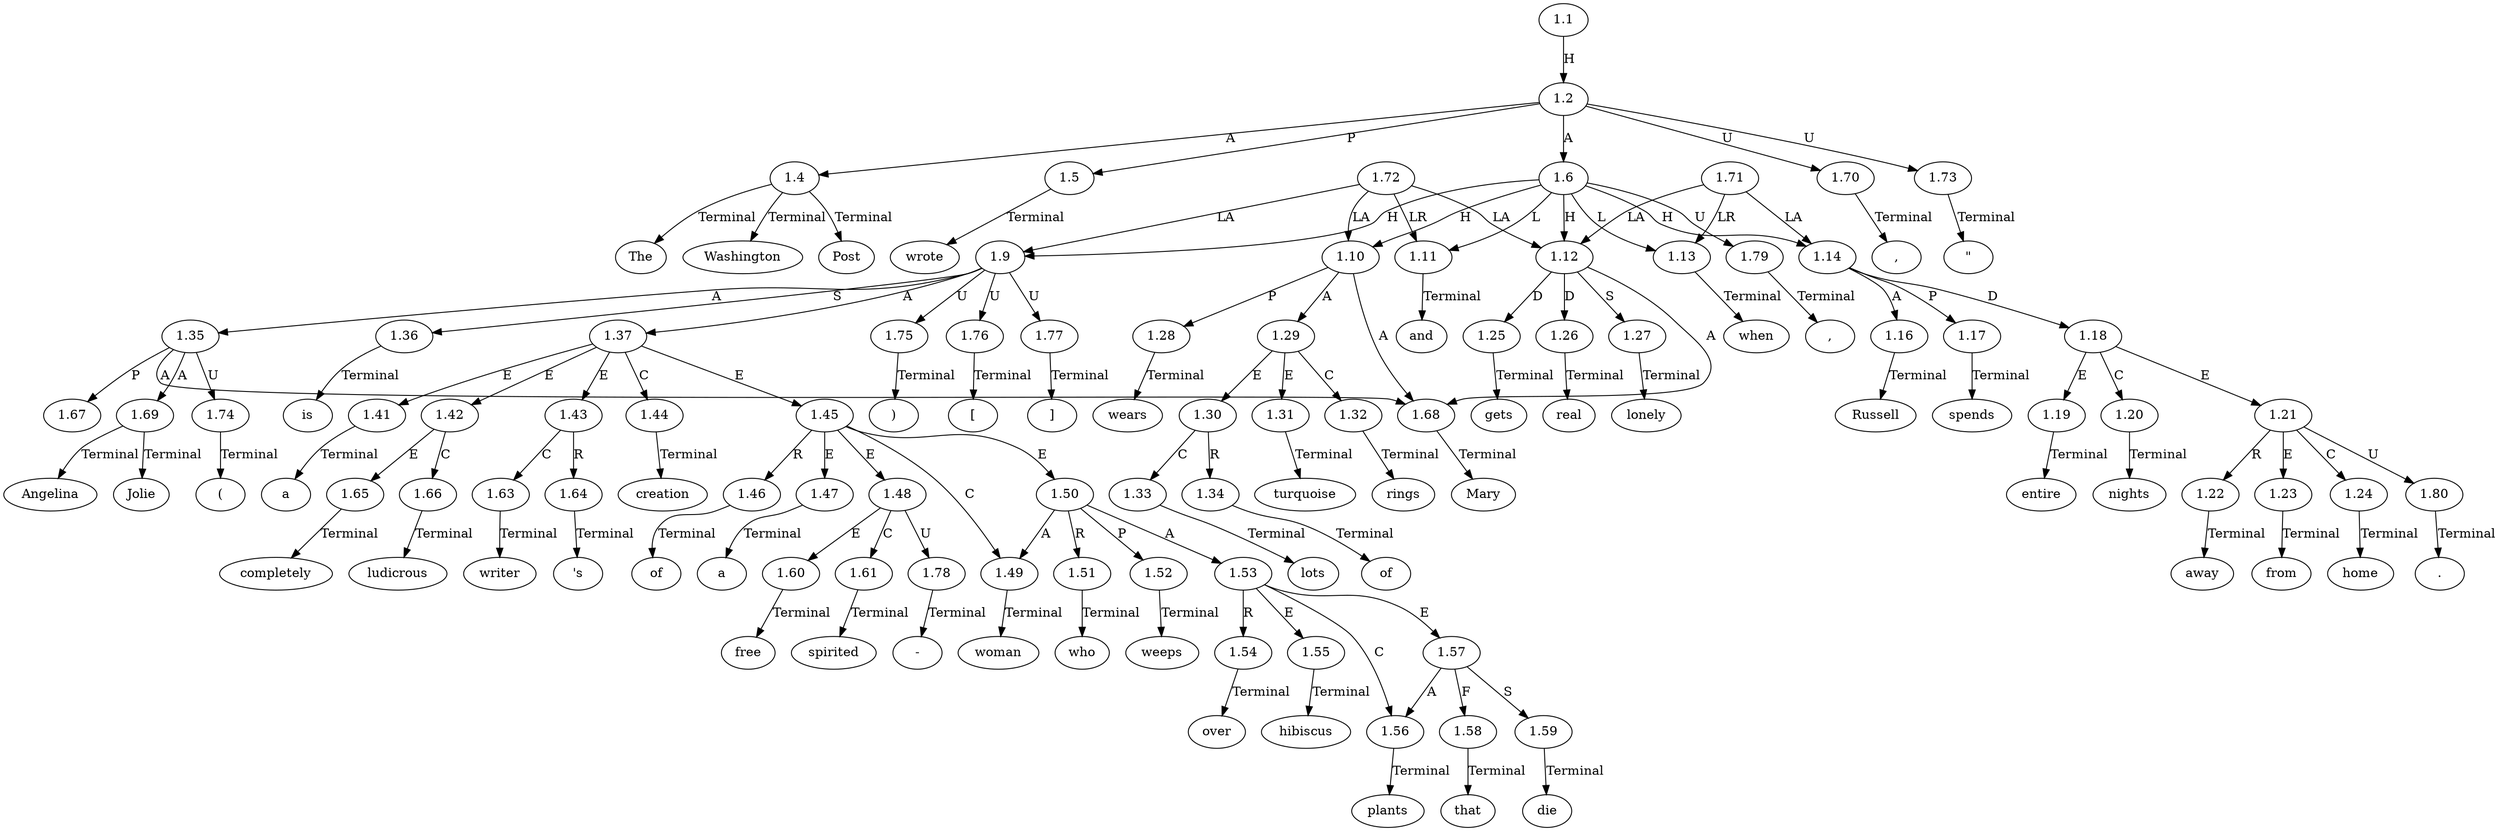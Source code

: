 // Graph
digraph {
	0.1 [label=The ordering=out]
	0.10 [label=Jolie ordering=out]
	0.11 [label=")" ordering=out]
	0.12 [label="[" ordering=out]
	0.13 [label=is ordering=out]
	0.14 [label="]" ordering=out]
	0.15 [label=a ordering=out]
	0.16 [label=completely ordering=out]
	0.17 [label=ludicrous ordering=out]
	0.18 [label=writer ordering=out]
	0.19 [label="'s" ordering=out]
	0.2 [label=Washington ordering=out]
	0.20 [label=creation ordering=out]
	0.21 [label=of ordering=out]
	0.22 [label=a ordering=out]
	0.23 [label=free ordering=out]
	0.24 [label="-" ordering=out]
	0.25 [label=spirited ordering=out]
	0.26 [label=woman ordering=out]
	0.27 [label=who ordering=out]
	0.28 [label=weeps ordering=out]
	0.29 [label=over ordering=out]
	0.3 [label=Post ordering=out]
	0.30 [label=hibiscus ordering=out]
	0.31 [label=plants ordering=out]
	0.32 [label=that ordering=out]
	0.33 [label=die ordering=out]
	0.34 [label="," ordering=out]
	0.35 [label=wears ordering=out]
	0.36 [label=lots ordering=out]
	0.37 [label=of ordering=out]
	0.38 [label=turquoise ordering=out]
	0.39 [label=rings ordering=out]
	0.4 [label=wrote ordering=out]
	0.40 [label=and ordering=out]
	0.41 [label=gets ordering=out]
	0.42 [label=real ordering=out]
	0.43 [label=lonely ordering=out]
	0.44 [label=when ordering=out]
	0.45 [label=Russell ordering=out]
	0.46 [label=spends ordering=out]
	0.47 [label=entire ordering=out]
	0.48 [label=nights ordering=out]
	0.49 [label=away ordering=out]
	0.5 [label="," ordering=out]
	0.50 [label=from ordering=out]
	0.51 [label=home ordering=out]
	0.52 [label="." ordering=out]
	0.6 [label="\"" ordering=out]
	0.7 [label=Mary ordering=out]
	0.8 [label="(" ordering=out]
	0.9 [label=Angelina ordering=out]
	1.1 [label=1.1 ordering=out]
	1.2 [label=1.2 ordering=out]
	1.4 [label=1.4 ordering=out]
	1.5 [label=1.5 ordering=out]
	1.6 [label=1.6 ordering=out]
	1.9 [label=1.9 ordering=out]
	1.10 [label=1.10 ordering=out]
	1.11 [label=1.11 ordering=out]
	1.12 [label=1.12 ordering=out]
	1.13 [label=1.13 ordering=out]
	1.14 [label=1.14 ordering=out]
	1.16 [label=1.16 ordering=out]
	1.17 [label=1.17 ordering=out]
	1.18 [label=1.18 ordering=out]
	1.19 [label=1.19 ordering=out]
	1.20 [label=1.20 ordering=out]
	1.21 [label=1.21 ordering=out]
	1.22 [label=1.22 ordering=out]
	1.23 [label=1.23 ordering=out]
	1.24 [label=1.24 ordering=out]
	1.25 [label=1.25 ordering=out]
	1.26 [label=1.26 ordering=out]
	1.27 [label=1.27 ordering=out]
	1.28 [label=1.28 ordering=out]
	1.29 [label=1.29 ordering=out]
	1.30 [label=1.30 ordering=out]
	1.31 [label=1.31 ordering=out]
	1.32 [label=1.32 ordering=out]
	1.33 [label=1.33 ordering=out]
	1.34 [label=1.34 ordering=out]
	1.35 [label=1.35 ordering=out]
	1.36 [label=1.36 ordering=out]
	1.37 [label=1.37 ordering=out]
	1.41 [label=1.41 ordering=out]
	1.42 [label=1.42 ordering=out]
	1.43 [label=1.43 ordering=out]
	1.44 [label=1.44 ordering=out]
	1.45 [label=1.45 ordering=out]
	1.46 [label=1.46 ordering=out]
	1.47 [label=1.47 ordering=out]
	1.48 [label=1.48 ordering=out]
	1.49 [label=1.49 ordering=out]
	1.50 [label=1.50 ordering=out]
	1.51 [label=1.51 ordering=out]
	1.52 [label=1.52 ordering=out]
	1.53 [label=1.53 ordering=out]
	1.54 [label=1.54 ordering=out]
	1.55 [label=1.55 ordering=out]
	1.56 [label=1.56 ordering=out]
	1.57 [label=1.57 ordering=out]
	1.58 [label=1.58 ordering=out]
	1.59 [label=1.59 ordering=out]
	1.60 [label=1.60 ordering=out]
	1.61 [label=1.61 ordering=out]
	1.63 [label=1.63 ordering=out]
	1.64 [label=1.64 ordering=out]
	1.65 [label=1.65 ordering=out]
	1.66 [label=1.66 ordering=out]
	1.67 [label=1.67 ordering=out]
	1.68 [label=1.68 ordering=out]
	1.69 [label=1.69 ordering=out]
	1.70 [label=1.70 ordering=out]
	1.71 [label=1.71 ordering=out]
	1.72 [label=1.72 ordering=out]
	1.73 [label=1.73 ordering=out]
	1.74 [label=1.74 ordering=out]
	1.75 [label=1.75 ordering=out]
	1.76 [label=1.76 ordering=out]
	1.77 [label=1.77 ordering=out]
	1.78 [label=1.78 ordering=out]
	1.79 [label=1.79 ordering=out]
	1.80 [label=1.80 ordering=out]
	1.1 -> 1.2 [label=H ordering=out]
	1.2 -> 1.4 [label=A ordering=out]
	1.2 -> 1.5 [label=P ordering=out]
	1.2 -> 1.6 [label=A ordering=out]
	1.2 -> 1.70 [label=U ordering=out]
	1.2 -> 1.73 [label=U ordering=out]
	1.4 -> 0.1 [label=Terminal ordering=out]
	1.4 -> 0.2 [label=Terminal ordering=out]
	1.4 -> 0.3 [label=Terminal ordering=out]
	1.5 -> 0.4 [label=Terminal ordering=out]
	1.6 -> 1.9 [label=H ordering=out]
	1.6 -> 1.10 [label=H ordering=out]
	1.6 -> 1.11 [label=L ordering=out]
	1.6 -> 1.12 [label=H ordering=out]
	1.6 -> 1.13 [label=L ordering=out]
	1.6 -> 1.14 [label=H ordering=out]
	1.6 -> 1.79 [label=U ordering=out]
	1.9 -> 1.35 [label=A ordering=out]
	1.9 -> 1.36 [label=S ordering=out]
	1.9 -> 1.37 [label=A ordering=out]
	1.9 -> 1.75 [label=U ordering=out]
	1.9 -> 1.76 [label=U ordering=out]
	1.9 -> 1.77 [label=U ordering=out]
	1.10 -> 1.28 [label=P ordering=out]
	1.10 -> 1.29 [label=A ordering=out]
	1.10 -> 1.68 [label=A ordering=out]
	1.11 -> 0.40 [label=Terminal ordering=out]
	1.12 -> 1.25 [label=D ordering=out]
	1.12 -> 1.26 [label=D ordering=out]
	1.12 -> 1.27 [label=S ordering=out]
	1.12 -> 1.68 [label=A ordering=out]
	1.13 -> 0.44 [label=Terminal ordering=out]
	1.14 -> 1.16 [label=A ordering=out]
	1.14 -> 1.17 [label=P ordering=out]
	1.14 -> 1.18 [label=D ordering=out]
	1.16 -> 0.45 [label=Terminal ordering=out]
	1.17 -> 0.46 [label=Terminal ordering=out]
	1.18 -> 1.19 [label=E ordering=out]
	1.18 -> 1.20 [label=C ordering=out]
	1.18 -> 1.21 [label=E ordering=out]
	1.19 -> 0.47 [label=Terminal ordering=out]
	1.20 -> 0.48 [label=Terminal ordering=out]
	1.21 -> 1.22 [label=R ordering=out]
	1.21 -> 1.23 [label=E ordering=out]
	1.21 -> 1.24 [label=C ordering=out]
	1.21 -> 1.80 [label=U ordering=out]
	1.22 -> 0.49 [label=Terminal ordering=out]
	1.23 -> 0.50 [label=Terminal ordering=out]
	1.24 -> 0.51 [label=Terminal ordering=out]
	1.25 -> 0.41 [label=Terminal ordering=out]
	1.26 -> 0.42 [label=Terminal ordering=out]
	1.27 -> 0.43 [label=Terminal ordering=out]
	1.28 -> 0.35 [label=Terminal ordering=out]
	1.29 -> 1.30 [label=E ordering=out]
	1.29 -> 1.31 [label=E ordering=out]
	1.29 -> 1.32 [label=C ordering=out]
	1.30 -> 1.33 [label=C ordering=out]
	1.30 -> 1.34 [label=R ordering=out]
	1.31 -> 0.38 [label=Terminal ordering=out]
	1.32 -> 0.39 [label=Terminal ordering=out]
	1.33 -> 0.36 [label=Terminal ordering=out]
	1.34 -> 0.37 [label=Terminal ordering=out]
	1.35 -> 1.67 [label=P ordering=out]
	1.35 -> 1.68 [label=A ordering=out]
	1.35 -> 1.69 [label=A ordering=out]
	1.35 -> 1.74 [label=U ordering=out]
	1.36 -> 0.13 [label=Terminal ordering=out]
	1.37 -> 1.41 [label=E ordering=out]
	1.37 -> 1.42 [label=E ordering=out]
	1.37 -> 1.43 [label=E ordering=out]
	1.37 -> 1.44 [label=C ordering=out]
	1.37 -> 1.45 [label=E ordering=out]
	1.41 -> 0.15 [label=Terminal ordering=out]
	1.42 -> 1.65 [label=E ordering=out]
	1.42 -> 1.66 [label=C ordering=out]
	1.43 -> 1.63 [label=C ordering=out]
	1.43 -> 1.64 [label=R ordering=out]
	1.44 -> 0.20 [label=Terminal ordering=out]
	1.45 -> 1.46 [label=R ordering=out]
	1.45 -> 1.47 [label=E ordering=out]
	1.45 -> 1.48 [label=E ordering=out]
	1.45 -> 1.49 [label=C ordering=out]
	1.45 -> 1.50 [label=E ordering=out]
	1.46 -> 0.21 [label=Terminal ordering=out]
	1.47 -> 0.22 [label=Terminal ordering=out]
	1.48 -> 1.60 [label=E ordering=out]
	1.48 -> 1.61 [label=C ordering=out]
	1.48 -> 1.78 [label=U ordering=out]
	1.49 -> 0.26 [label=Terminal ordering=out]
	1.50 -> 1.49 [label=A ordering=out]
	1.50 -> 1.51 [label=R ordering=out]
	1.50 -> 1.52 [label=P ordering=out]
	1.50 -> 1.53 [label=A ordering=out]
	1.51 -> 0.27 [label=Terminal ordering=out]
	1.52 -> 0.28 [label=Terminal ordering=out]
	1.53 -> 1.54 [label=R ordering=out]
	1.53 -> 1.55 [label=E ordering=out]
	1.53 -> 1.56 [label=C ordering=out]
	1.53 -> 1.57 [label=E ordering=out]
	1.54 -> 0.29 [label=Terminal ordering=out]
	1.55 -> 0.30 [label=Terminal ordering=out]
	1.56 -> 0.31 [label=Terminal ordering=out]
	1.57 -> 1.56 [label=A ordering=out]
	1.57 -> 1.58 [label=F ordering=out]
	1.57 -> 1.59 [label=S ordering=out]
	1.58 -> 0.32 [label=Terminal ordering=out]
	1.59 -> 0.33 [label=Terminal ordering=out]
	1.60 -> 0.23 [label=Terminal ordering=out]
	1.61 -> 0.25 [label=Terminal ordering=out]
	1.63 -> 0.18 [label=Terminal ordering=out]
	1.64 -> 0.19 [label=Terminal ordering=out]
	1.65 -> 0.16 [label=Terminal ordering=out]
	1.66 -> 0.17 [label=Terminal ordering=out]
	1.68 -> 0.7 [label=Terminal ordering=out]
	1.69 -> 0.9 [label=Terminal ordering=out]
	1.69 -> 0.10 [label=Terminal ordering=out]
	1.70 -> 0.5 [label=Terminal ordering=out]
	1.71 -> 1.12 [label=LA ordering=out]
	1.71 -> 1.13 [label=LR ordering=out]
	1.71 -> 1.14 [label=LA ordering=out]
	1.72 -> 1.9 [label=LA ordering=out]
	1.72 -> 1.10 [label=LA ordering=out]
	1.72 -> 1.11 [label=LR ordering=out]
	1.72 -> 1.12 [label=LA ordering=out]
	1.73 -> 0.6 [label=Terminal ordering=out]
	1.74 -> 0.8 [label=Terminal ordering=out]
	1.75 -> 0.11 [label=Terminal ordering=out]
	1.76 -> 0.12 [label=Terminal ordering=out]
	1.77 -> 0.14 [label=Terminal ordering=out]
	1.78 -> 0.24 [label=Terminal ordering=out]
	1.79 -> 0.34 [label=Terminal ordering=out]
	1.80 -> 0.52 [label=Terminal ordering=out]
}
